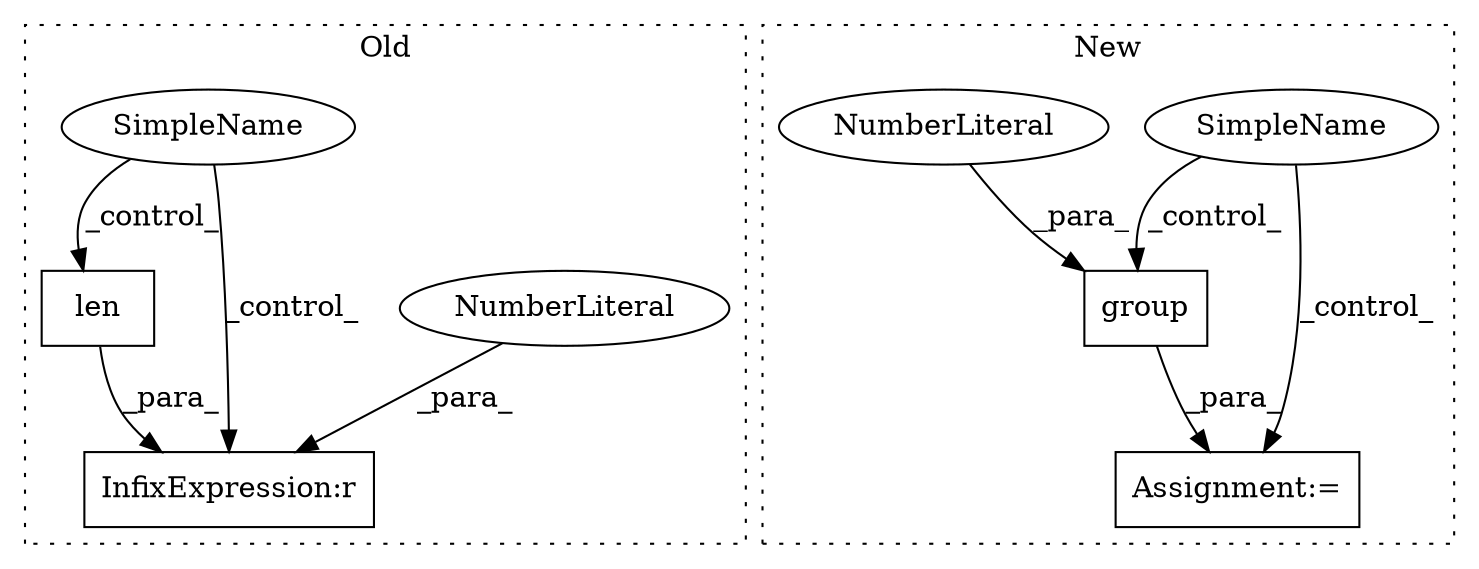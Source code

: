 digraph G {
subgraph cluster0 {
1 [label="len" a="32" s="15489,15498" l="4,1" shape="box"];
5 [label="InfixExpression:r" a="27" s="15499" l="4" shape="box"];
6 [label="NumberLiteral" a="34" s="15503" l="1" shape="ellipse"];
8 [label="SimpleName" a="42" s="14881" l="9" shape="ellipse"];
label = "Old";
style="dotted";
}
subgraph cluster1 {
2 [label="group" a="32" s="15076,15083" l="6,1" shape="box"];
3 [label="Assignment:=" a="7" s="15059" l="1" shape="box"];
4 [label="SimpleName" a="42" s="15027" l="10" shape="ellipse"];
7 [label="NumberLiteral" a="34" s="15082" l="1" shape="ellipse"];
label = "New";
style="dotted";
}
1 -> 5 [label="_para_"];
2 -> 3 [label="_para_"];
4 -> 3 [label="_control_"];
4 -> 2 [label="_control_"];
6 -> 5 [label="_para_"];
7 -> 2 [label="_para_"];
8 -> 5 [label="_control_"];
8 -> 1 [label="_control_"];
}